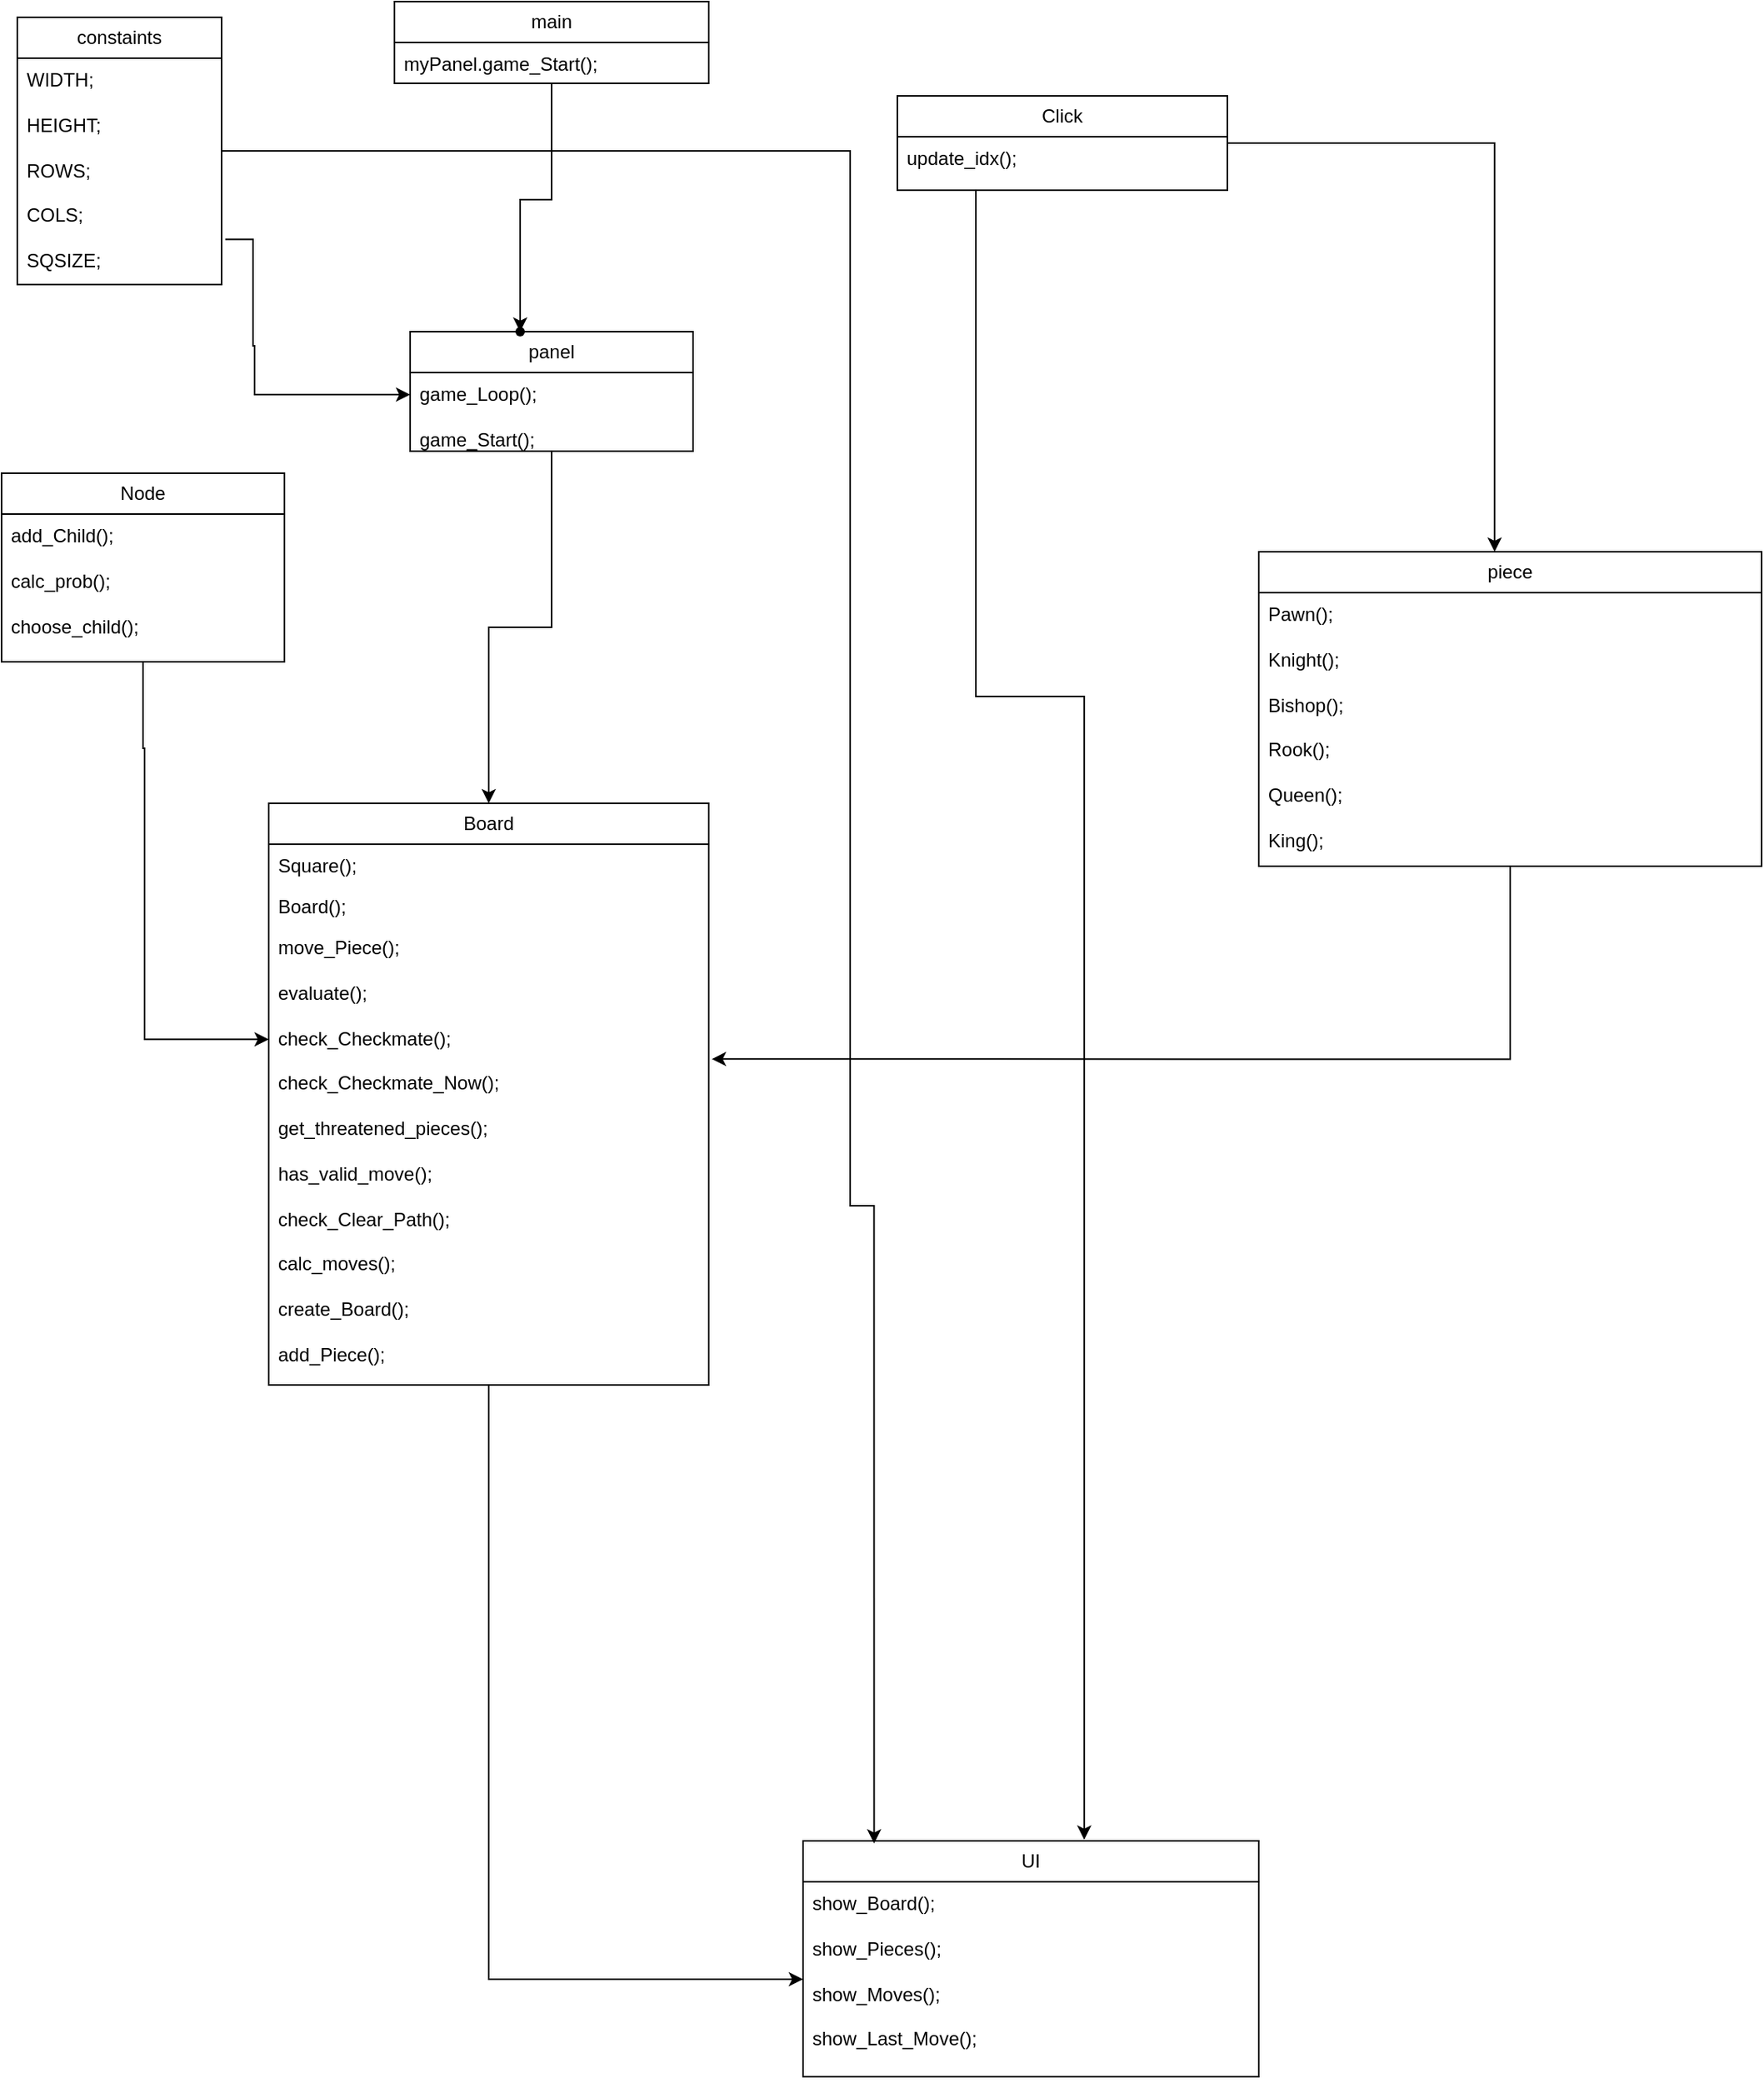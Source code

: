 <mxfile version="24.7.17">
  <diagram id="C5RBs43oDa-KdzZeNtuy" name="Page-1">
    <mxGraphModel dx="1006" dy="559" grid="1" gridSize="10" guides="1" tooltips="1" connect="1" arrows="1" fold="1" page="1" pageScale="1" pageWidth="827" pageHeight="1169" math="0" shadow="0">
      <root>
        <mxCell id="WIyWlLk6GJQsqaUBKTNV-0" />
        <mxCell id="WIyWlLk6GJQsqaUBKTNV-1" parent="WIyWlLk6GJQsqaUBKTNV-0" />
        <mxCell id="2mxz8eKKOArV2RWzMg6G-112" value="" style="edgeStyle=orthogonalEdgeStyle;rounded=0;orthogonalLoop=1;jettySize=auto;html=1;entryX=0.5;entryY=0;entryDx=0;entryDy=0;" edge="1" parent="WIyWlLk6GJQsqaUBKTNV-1" source="2mxz8eKKOArV2RWzMg6G-44" target="2mxz8eKKOArV2RWzMg6G-87">
          <mxGeometry relative="1" as="geometry">
            <mxPoint x="380" y="384" as="targetPoint" />
          </mxGeometry>
        </mxCell>
        <mxCell id="2mxz8eKKOArV2RWzMg6G-44" value="panel" style="swimlane;fontStyle=0;childLayout=stackLayout;horizontal=1;startSize=26;fillColor=none;horizontalStack=0;resizeParent=1;resizeParentMax=0;resizeLast=0;collapsible=1;marginBottom=0;whiteSpace=wrap;html=1;" vertex="1" parent="WIyWlLk6GJQsqaUBKTNV-1">
          <mxGeometry x="290" y="220" width="180" height="76" as="geometry" />
        </mxCell>
        <mxCell id="2mxz8eKKOArV2RWzMg6G-63" value="" style="edgeStyle=orthogonalEdgeStyle;rounded=0;orthogonalLoop=1;jettySize=auto;html=1;entryX=0;entryY=0.28;entryDx=0;entryDy=0;entryPerimeter=0;exitX=1.018;exitY=0.8;exitDx=0;exitDy=0;exitPerimeter=0;" edge="1" parent="WIyWlLk6GJQsqaUBKTNV-1" source="2mxz8eKKOArV2RWzMg6G-53" target="2mxz8eKKOArV2RWzMg6G-47">
          <mxGeometry relative="1" as="geometry">
            <mxPoint x="190" y="161" as="sourcePoint" />
            <mxPoint x="190" y="296" as="targetPoint" />
            <Array as="points">
              <mxPoint x="190" y="161" />
              <mxPoint x="190" y="229" />
              <mxPoint x="191" y="229" />
              <mxPoint x="191" y="260" />
            </Array>
          </mxGeometry>
        </mxCell>
        <mxCell id="2mxz8eKKOArV2RWzMg6G-141" value="" style="edgeStyle=orthogonalEdgeStyle;rounded=0;orthogonalLoop=1;jettySize=auto;html=1;entryX=0.156;entryY=0.011;entryDx=0;entryDy=0;entryPerimeter=0;" edge="1" parent="WIyWlLk6GJQsqaUBKTNV-1" source="2mxz8eKKOArV2RWzMg6G-52" target="2mxz8eKKOArV2RWzMg6G-119">
          <mxGeometry relative="1" as="geometry">
            <mxPoint x="255" y="105" as="targetPoint" />
            <Array as="points">
              <mxPoint x="570" y="105" />
              <mxPoint x="570" y="776" />
            </Array>
          </mxGeometry>
        </mxCell>
        <mxCell id="2mxz8eKKOArV2RWzMg6G-52" value="constaints" style="swimlane;fontStyle=0;childLayout=stackLayout;horizontal=1;startSize=26;fillColor=none;horizontalStack=0;resizeParent=1;resizeParentMax=0;resizeLast=0;collapsible=1;marginBottom=0;whiteSpace=wrap;html=1;" vertex="1" parent="WIyWlLk6GJQsqaUBKTNV-1">
          <mxGeometry x="40" y="20" width="130" height="170" as="geometry" />
        </mxCell>
        <mxCell id="2mxz8eKKOArV2RWzMg6G-50" value="" style="shape=waypoint;sketch=0;size=6;pointerEvents=1;points=[];fillColor=default;resizable=0;rotatable=0;perimeter=centerPerimeter;snapToPoint=1;verticalAlign=top;fontStyle=1;startSize=26;" vertex="1" parent="WIyWlLk6GJQsqaUBKTNV-1">
          <mxGeometry x="270" y="210" width="180" height="20" as="geometry" />
        </mxCell>
        <mxCell id="2mxz8eKKOArV2RWzMg6G-53" value="WIDTH;&lt;div&gt;&lt;br&gt;&lt;/div&gt;&lt;div&gt;HEIGHT;&lt;/div&gt;&lt;div&gt;&lt;br&gt;&lt;/div&gt;&lt;div&gt;ROWS;&lt;/div&gt;&lt;div&gt;&lt;br&gt;&lt;/div&gt;&lt;div&gt;COLS;&lt;/div&gt;&lt;div&gt;&lt;br&gt;&lt;/div&gt;&lt;div&gt;SQSIZE;&lt;/div&gt;&lt;div&gt;&lt;br&gt;&lt;/div&gt;&lt;div&gt;&lt;br&gt;&lt;/div&gt;" style="text;strokeColor=none;fillColor=none;align=left;verticalAlign=top;spacingLeft=4;spacingRight=4;overflow=hidden;rotatable=0;points=[[0,0.5],[1,0.5]];portConstraint=eastwest;whiteSpace=wrap;html=1;" vertex="1" parent="WIyWlLk6GJQsqaUBKTNV-1">
          <mxGeometry x="40" y="46" width="130" height="144" as="geometry" />
        </mxCell>
        <mxCell id="2mxz8eKKOArV2RWzMg6G-143" value="" style="edgeStyle=orthogonalEdgeStyle;rounded=0;orthogonalLoop=1;jettySize=auto;html=1;entryX=0;entryY=0.5;entryDx=0;entryDy=0;" edge="1" parent="WIyWlLk6GJQsqaUBKTNV-1" source="2mxz8eKKOArV2RWzMg6G-87" target="2mxz8eKKOArV2RWzMg6G-120">
          <mxGeometry relative="1" as="geometry">
            <mxPoint x="340" y="1125" as="targetPoint" />
          </mxGeometry>
        </mxCell>
        <mxCell id="2mxz8eKKOArV2RWzMg6G-87" value="Board" style="swimlane;fontStyle=0;childLayout=stackLayout;horizontal=1;startSize=26;fillColor=none;horizontalStack=0;resizeParent=1;resizeParentMax=0;resizeLast=0;collapsible=1;marginBottom=0;whiteSpace=wrap;html=1;" vertex="1" parent="WIyWlLk6GJQsqaUBKTNV-1">
          <mxGeometry x="200" y="520" width="280" height="370" as="geometry" />
        </mxCell>
        <mxCell id="2mxz8eKKOArV2RWzMg6G-88" value="Square();" style="text;strokeColor=none;fillColor=none;align=left;verticalAlign=top;spacingLeft=4;spacingRight=4;overflow=hidden;rotatable=0;points=[[0,0.5],[1,0.5]];portConstraint=eastwest;whiteSpace=wrap;html=1;" vertex="1" parent="2mxz8eKKOArV2RWzMg6G-87">
          <mxGeometry y="26" width="280" height="26" as="geometry" />
        </mxCell>
        <mxCell id="2mxz8eKKOArV2RWzMg6G-89" value="Board();" style="text;strokeColor=none;fillColor=none;align=left;verticalAlign=top;spacingLeft=4;spacingRight=4;overflow=hidden;rotatable=0;points=[[0,0.5],[1,0.5]];portConstraint=eastwest;whiteSpace=wrap;html=1;" vertex="1" parent="2mxz8eKKOArV2RWzMg6G-87">
          <mxGeometry y="52" width="280" height="26" as="geometry" />
        </mxCell>
        <mxCell id="2mxz8eKKOArV2RWzMg6G-90" value="move_Piece();&lt;div&gt;&lt;br&gt;&lt;/div&gt;&lt;div&gt;evaluate();&lt;/div&gt;&lt;div&gt;&lt;br&gt;&lt;/div&gt;&lt;div&gt;check_Checkmate();&lt;/div&gt;&lt;div&gt;&lt;br&gt;&lt;/div&gt;&lt;div&gt;check_Checkmate_Now();&lt;/div&gt;&lt;div&gt;&lt;br&gt;&lt;/div&gt;&lt;div&gt;get_threatened_pieces();&lt;/div&gt;&lt;div&gt;&lt;br&gt;&lt;/div&gt;&lt;div&gt;has_valid_move();&lt;/div&gt;&lt;div&gt;&lt;br&gt;&lt;/div&gt;&lt;div&gt;check_Clear_Path();&lt;/div&gt;&lt;div&gt;&lt;br&gt;&lt;/div&gt;&lt;div&gt;calc_moves();&lt;/div&gt;&lt;div&gt;&lt;br&gt;&lt;/div&gt;&lt;div&gt;create_Board();&lt;/div&gt;&lt;div&gt;&lt;br&gt;&lt;/div&gt;&lt;div&gt;add_Piece();&lt;/div&gt;&lt;div&gt;&lt;br&gt;&lt;div&gt;&lt;br&gt;&lt;/div&gt;&lt;/div&gt;" style="text;strokeColor=none;fillColor=none;align=left;verticalAlign=top;spacingLeft=4;spacingRight=4;overflow=hidden;rotatable=0;points=[[0,0.5],[1,0.5]];portConstraint=eastwest;whiteSpace=wrap;html=1;" vertex="1" parent="2mxz8eKKOArV2RWzMg6G-87">
          <mxGeometry y="78" width="280" height="292" as="geometry" />
        </mxCell>
        <mxCell id="2mxz8eKKOArV2RWzMg6G-137" value="" style="edgeStyle=orthogonalEdgeStyle;rounded=0;orthogonalLoop=1;jettySize=auto;html=1;entryX=0.617;entryY=-0.005;entryDx=0;entryDy=0;entryPerimeter=0;" edge="1" parent="WIyWlLk6GJQsqaUBKTNV-1" source="2mxz8eKKOArV2RWzMg6G-92" target="2mxz8eKKOArV2RWzMg6G-119">
          <mxGeometry relative="1" as="geometry">
            <mxPoint x="645" y="210" as="targetPoint" />
            <Array as="points">
              <mxPoint x="650" y="452" />
              <mxPoint x="719" y="452" />
            </Array>
          </mxGeometry>
        </mxCell>
        <mxCell id="2mxz8eKKOArV2RWzMg6G-139" value="" style="edgeStyle=orthogonalEdgeStyle;rounded=0;orthogonalLoop=1;jettySize=auto;html=1;entryX=0.469;entryY=0;entryDx=0;entryDy=0;entryPerimeter=0;" edge="1" parent="WIyWlLk6GJQsqaUBKTNV-1" source="2mxz8eKKOArV2RWzMg6G-92" target="2mxz8eKKOArV2RWzMg6G-98">
          <mxGeometry relative="1" as="geometry">
            <mxPoint x="645" y="210" as="targetPoint" />
          </mxGeometry>
        </mxCell>
        <mxCell id="2mxz8eKKOArV2RWzMg6G-92" value="Click" style="swimlane;fontStyle=0;childLayout=stackLayout;horizontal=1;startSize=26;fillColor=none;horizontalStack=0;resizeParent=1;resizeParentMax=0;resizeLast=0;collapsible=1;marginBottom=0;whiteSpace=wrap;html=1;" vertex="1" parent="WIyWlLk6GJQsqaUBKTNV-1">
          <mxGeometry x="600" y="70" width="210" height="60" as="geometry" />
        </mxCell>
        <mxCell id="2mxz8eKKOArV2RWzMg6G-94" value="update_idx();" style="text;strokeColor=none;fillColor=none;align=left;verticalAlign=top;spacingLeft=4;spacingRight=4;overflow=hidden;rotatable=0;points=[[0,0.5],[1,0.5]];portConstraint=eastwest;whiteSpace=wrap;html=1;" vertex="1" parent="2mxz8eKKOArV2RWzMg6G-92">
          <mxGeometry y="26" width="210" height="34" as="geometry" />
        </mxCell>
        <mxCell id="2mxz8eKKOArV2RWzMg6G-110" value="" style="edgeStyle=orthogonalEdgeStyle;rounded=0;orthogonalLoop=1;jettySize=auto;html=1;entryX=1.007;entryY=0.29;entryDx=0;entryDy=0;entryPerimeter=0;" edge="1" parent="WIyWlLk6GJQsqaUBKTNV-1" source="2mxz8eKKOArV2RWzMg6G-98" target="2mxz8eKKOArV2RWzMg6G-90">
          <mxGeometry relative="1" as="geometry">
            <mxPoint x="650" y="630" as="targetPoint" />
          </mxGeometry>
        </mxCell>
        <mxCell id="2mxz8eKKOArV2RWzMg6G-98" value="piece" style="swimlane;fontStyle=0;childLayout=stackLayout;horizontal=1;startSize=26;fillColor=none;horizontalStack=0;resizeParent=1;resizeParentMax=0;resizeLast=0;collapsible=1;marginBottom=0;whiteSpace=wrap;html=1;" vertex="1" parent="WIyWlLk6GJQsqaUBKTNV-1">
          <mxGeometry x="830" y="360" width="320" height="200" as="geometry" />
        </mxCell>
        <mxCell id="2mxz8eKKOArV2RWzMg6G-100" value="Pawn();&lt;div&gt;&lt;br&gt;&lt;/div&gt;&lt;div&gt;Knight();&lt;/div&gt;&lt;div&gt;&lt;br&gt;&lt;/div&gt;&lt;div&gt;Bishop();&lt;/div&gt;&lt;div&gt;&lt;br&gt;&lt;/div&gt;&lt;div&gt;Rook();&lt;/div&gt;&lt;div&gt;&lt;br&gt;&lt;/div&gt;&lt;div&gt;Queen();&lt;/div&gt;&lt;div&gt;&lt;br&gt;&lt;/div&gt;&lt;div&gt;King();&lt;/div&gt;" style="text;strokeColor=none;fillColor=none;align=left;verticalAlign=top;spacingLeft=4;spacingRight=4;overflow=hidden;rotatable=0;points=[[0,0.5],[1,0.5]];portConstraint=eastwest;whiteSpace=wrap;html=1;" vertex="1" parent="2mxz8eKKOArV2RWzMg6G-98">
          <mxGeometry y="26" width="320" height="174" as="geometry" />
        </mxCell>
        <mxCell id="2mxz8eKKOArV2RWzMg6G-47" value="game_Loop();&lt;div&gt;&lt;br&gt;&lt;/div&gt;&lt;div&gt;game_Start();&lt;br&gt;&lt;div&gt;&lt;br&gt;&lt;/div&gt;&lt;/div&gt;" style="text;strokeColor=none;fillColor=none;align=left;verticalAlign=top;spacingLeft=4;spacingRight=4;overflow=hidden;rotatable=0;points=[[0,0.5],[1,0.5]];portConstraint=eastwest;whiteSpace=wrap;html=1;" vertex="1" parent="WIyWlLk6GJQsqaUBKTNV-1">
          <mxGeometry x="290" y="246" width="180" height="50" as="geometry" />
        </mxCell>
        <mxCell id="2mxz8eKKOArV2RWzMg6G-118" value="" style="edgeStyle=orthogonalEdgeStyle;rounded=0;orthogonalLoop=1;jettySize=auto;html=1;entryX=0;entryY=0.247;entryDx=0;entryDy=0;entryPerimeter=0;" edge="1" parent="WIyWlLk6GJQsqaUBKTNV-1" source="2mxz8eKKOArV2RWzMg6G-113" target="2mxz8eKKOArV2RWzMg6G-90">
          <mxGeometry relative="1" as="geometry">
            <mxPoint x="120" y="540" as="targetPoint" />
            <Array as="points">
              <mxPoint x="120" y="485" />
              <mxPoint x="121" y="485" />
              <mxPoint x="121" y="670" />
            </Array>
          </mxGeometry>
        </mxCell>
        <mxCell id="2mxz8eKKOArV2RWzMg6G-113" value="Node" style="swimlane;fontStyle=0;childLayout=stackLayout;horizontal=1;startSize=26;fillColor=none;horizontalStack=0;resizeParent=1;resizeParentMax=0;resizeLast=0;collapsible=1;marginBottom=0;whiteSpace=wrap;html=1;" vertex="1" parent="WIyWlLk6GJQsqaUBKTNV-1">
          <mxGeometry x="30" y="310" width="180" height="120" as="geometry" />
        </mxCell>
        <mxCell id="2mxz8eKKOArV2RWzMg6G-115" value="add_Child();&lt;div&gt;&lt;br&gt;&lt;/div&gt;&lt;div&gt;calc_prob();&lt;/div&gt;&lt;div&gt;&lt;br&gt;&lt;/div&gt;&lt;div&gt;choose_child();&lt;/div&gt;" style="text;strokeColor=none;fillColor=none;align=left;verticalAlign=top;spacingLeft=4;spacingRight=4;overflow=hidden;rotatable=0;points=[[0,0.5],[1,0.5]];portConstraint=eastwest;whiteSpace=wrap;html=1;" vertex="1" parent="2mxz8eKKOArV2RWzMg6G-113">
          <mxGeometry y="26" width="180" height="94" as="geometry" />
        </mxCell>
        <mxCell id="2mxz8eKKOArV2RWzMg6G-119" value="UI" style="swimlane;fontStyle=0;childLayout=stackLayout;horizontal=1;startSize=26;fillColor=none;horizontalStack=0;resizeParent=1;resizeParentMax=0;resizeLast=0;collapsible=1;marginBottom=0;whiteSpace=wrap;html=1;" vertex="1" parent="WIyWlLk6GJQsqaUBKTNV-1">
          <mxGeometry x="540" y="1180" width="290" height="150" as="geometry" />
        </mxCell>
        <mxCell id="2mxz8eKKOArV2RWzMg6G-120" value="show_Board();&lt;div&gt;&lt;br&gt;&lt;/div&gt;&lt;div&gt;show_Pieces();&lt;/div&gt;&lt;div&gt;&lt;br&gt;&lt;/div&gt;&lt;div&gt;show_Moves();&lt;/div&gt;&lt;div&gt;&lt;br&gt;&lt;/div&gt;&lt;div&gt;show_Last_Move();&lt;/div&gt;&lt;div&gt;&lt;br&gt;&lt;/div&gt;&lt;div&gt;&lt;br&gt;&lt;/div&gt;" style="text;strokeColor=none;fillColor=none;align=left;verticalAlign=top;spacingLeft=4;spacingRight=4;overflow=hidden;rotatable=0;points=[[0,0.5],[1,0.5]];portConstraint=eastwest;whiteSpace=wrap;html=1;" vertex="1" parent="2mxz8eKKOArV2RWzMg6G-119">
          <mxGeometry y="26" width="290" height="124" as="geometry" />
        </mxCell>
        <mxCell id="2mxz8eKKOArV2RWzMg6G-133" value="" style="edgeStyle=orthogonalEdgeStyle;rounded=0;orthogonalLoop=1;jettySize=auto;html=1;" edge="1" parent="WIyWlLk6GJQsqaUBKTNV-1" source="2mxz8eKKOArV2RWzMg6G-128" target="2mxz8eKKOArV2RWzMg6G-50">
          <mxGeometry relative="1" as="geometry">
            <mxPoint x="380" y="138" as="targetPoint" />
          </mxGeometry>
        </mxCell>
        <mxCell id="2mxz8eKKOArV2RWzMg6G-128" value="main" style="swimlane;fontStyle=0;childLayout=stackLayout;horizontal=1;startSize=26;fillColor=none;horizontalStack=0;resizeParent=1;resizeParentMax=0;resizeLast=0;collapsible=1;marginBottom=0;whiteSpace=wrap;html=1;" vertex="1" parent="WIyWlLk6GJQsqaUBKTNV-1">
          <mxGeometry x="280" y="10" width="200" height="52" as="geometry" />
        </mxCell>
        <mxCell id="2mxz8eKKOArV2RWzMg6G-129" value="myPanel.game_Start();" style="text;strokeColor=none;fillColor=none;align=left;verticalAlign=top;spacingLeft=4;spacingRight=4;overflow=hidden;rotatable=0;points=[[0,0.5],[1,0.5]];portConstraint=eastwest;whiteSpace=wrap;html=1;" vertex="1" parent="2mxz8eKKOArV2RWzMg6G-128">
          <mxGeometry y="26" width="200" height="26" as="geometry" />
        </mxCell>
      </root>
    </mxGraphModel>
  </diagram>
</mxfile>
